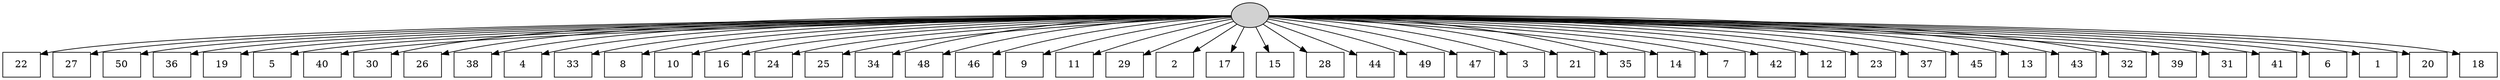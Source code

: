 digraph G {
0[style=filled, fillcolor=grey82, label=""];
1[shape=box,style=filled, fillcolor=white,label="22\n"];
2[shape=box,style=filled, fillcolor=white,label="27\n"];
3[shape=box,style=filled, fillcolor=white,label="50\n"];
4[shape=box,style=filled, fillcolor=white,label="36\n"];
5[shape=box,style=filled, fillcolor=white,label="19\n"];
6[shape=box,style=filled, fillcolor=white,label="5\n"];
7[shape=box,style=filled, fillcolor=white,label="40\n"];
8[shape=box,style=filled, fillcolor=white,label="30\n"];
9[shape=box,style=filled, fillcolor=white,label="26\n"];
10[shape=box,style=filled, fillcolor=white,label="38\n"];
11[shape=box,style=filled, fillcolor=white,label="4\n"];
12[shape=box,style=filled, fillcolor=white,label="33\n"];
13[shape=box,style=filled, fillcolor=white,label="8\n"];
14[shape=box,style=filled, fillcolor=white,label="10\n"];
15[shape=box,style=filled, fillcolor=white,label="16\n"];
16[shape=box,style=filled, fillcolor=white,label="24\n"];
17[shape=box,style=filled, fillcolor=white,label="25\n"];
18[shape=box,style=filled, fillcolor=white,label="34\n"];
19[shape=box,style=filled, fillcolor=white,label="48\n"];
20[shape=box,style=filled, fillcolor=white,label="46\n"];
21[shape=box,style=filled, fillcolor=white,label="9\n"];
22[shape=box,style=filled, fillcolor=white,label="11\n"];
23[shape=box,style=filled, fillcolor=white,label="29\n"];
24[shape=box,style=filled, fillcolor=white,label="2\n"];
25[shape=box,style=filled, fillcolor=white,label="17\n"];
26[shape=box,style=filled, fillcolor=white,label="15\n"];
27[shape=box,style=filled, fillcolor=white,label="28\n"];
28[shape=box,style=filled, fillcolor=white,label="44\n"];
29[shape=box,style=filled, fillcolor=white,label="49\n"];
30[shape=box,style=filled, fillcolor=white,label="47\n"];
31[shape=box,style=filled, fillcolor=white,label="3\n"];
32[shape=box,style=filled, fillcolor=white,label="21\n"];
33[shape=box,style=filled, fillcolor=white,label="35\n"];
34[shape=box,style=filled, fillcolor=white,label="14\n"];
35[shape=box,style=filled, fillcolor=white,label="7\n"];
36[shape=box,style=filled, fillcolor=white,label="42\n"];
37[shape=box,style=filled, fillcolor=white,label="12\n"];
38[shape=box,style=filled, fillcolor=white,label="23\n"];
39[shape=box,style=filled, fillcolor=white,label="37\n"];
40[shape=box,style=filled, fillcolor=white,label="45\n"];
41[shape=box,style=filled, fillcolor=white,label="13\n"];
42[shape=box,style=filled, fillcolor=white,label="43\n"];
43[shape=box,style=filled, fillcolor=white,label="32\n"];
44[shape=box,style=filled, fillcolor=white,label="39\n"];
45[shape=box,style=filled, fillcolor=white,label="31\n"];
46[shape=box,style=filled, fillcolor=white,label="41\n"];
47[shape=box,style=filled, fillcolor=white,label="6\n"];
48[shape=box,style=filled, fillcolor=white,label="1\n"];
49[shape=box,style=filled, fillcolor=white,label="20\n"];
50[shape=box,style=filled, fillcolor=white,label="18\n"];
0->1 ;
0->2 ;
0->3 ;
0->4 ;
0->5 ;
0->6 ;
0->7 ;
0->8 ;
0->9 ;
0->10 ;
0->11 ;
0->12 ;
0->13 ;
0->14 ;
0->15 ;
0->16 ;
0->17 ;
0->18 ;
0->19 ;
0->20 ;
0->21 ;
0->22 ;
0->23 ;
0->24 ;
0->25 ;
0->26 ;
0->27 ;
0->28 ;
0->29 ;
0->30 ;
0->31 ;
0->32 ;
0->33 ;
0->34 ;
0->35 ;
0->36 ;
0->37 ;
0->38 ;
0->39 ;
0->40 ;
0->41 ;
0->42 ;
0->43 ;
0->44 ;
0->45 ;
0->46 ;
0->47 ;
0->48 ;
0->49 ;
0->50 ;
}
